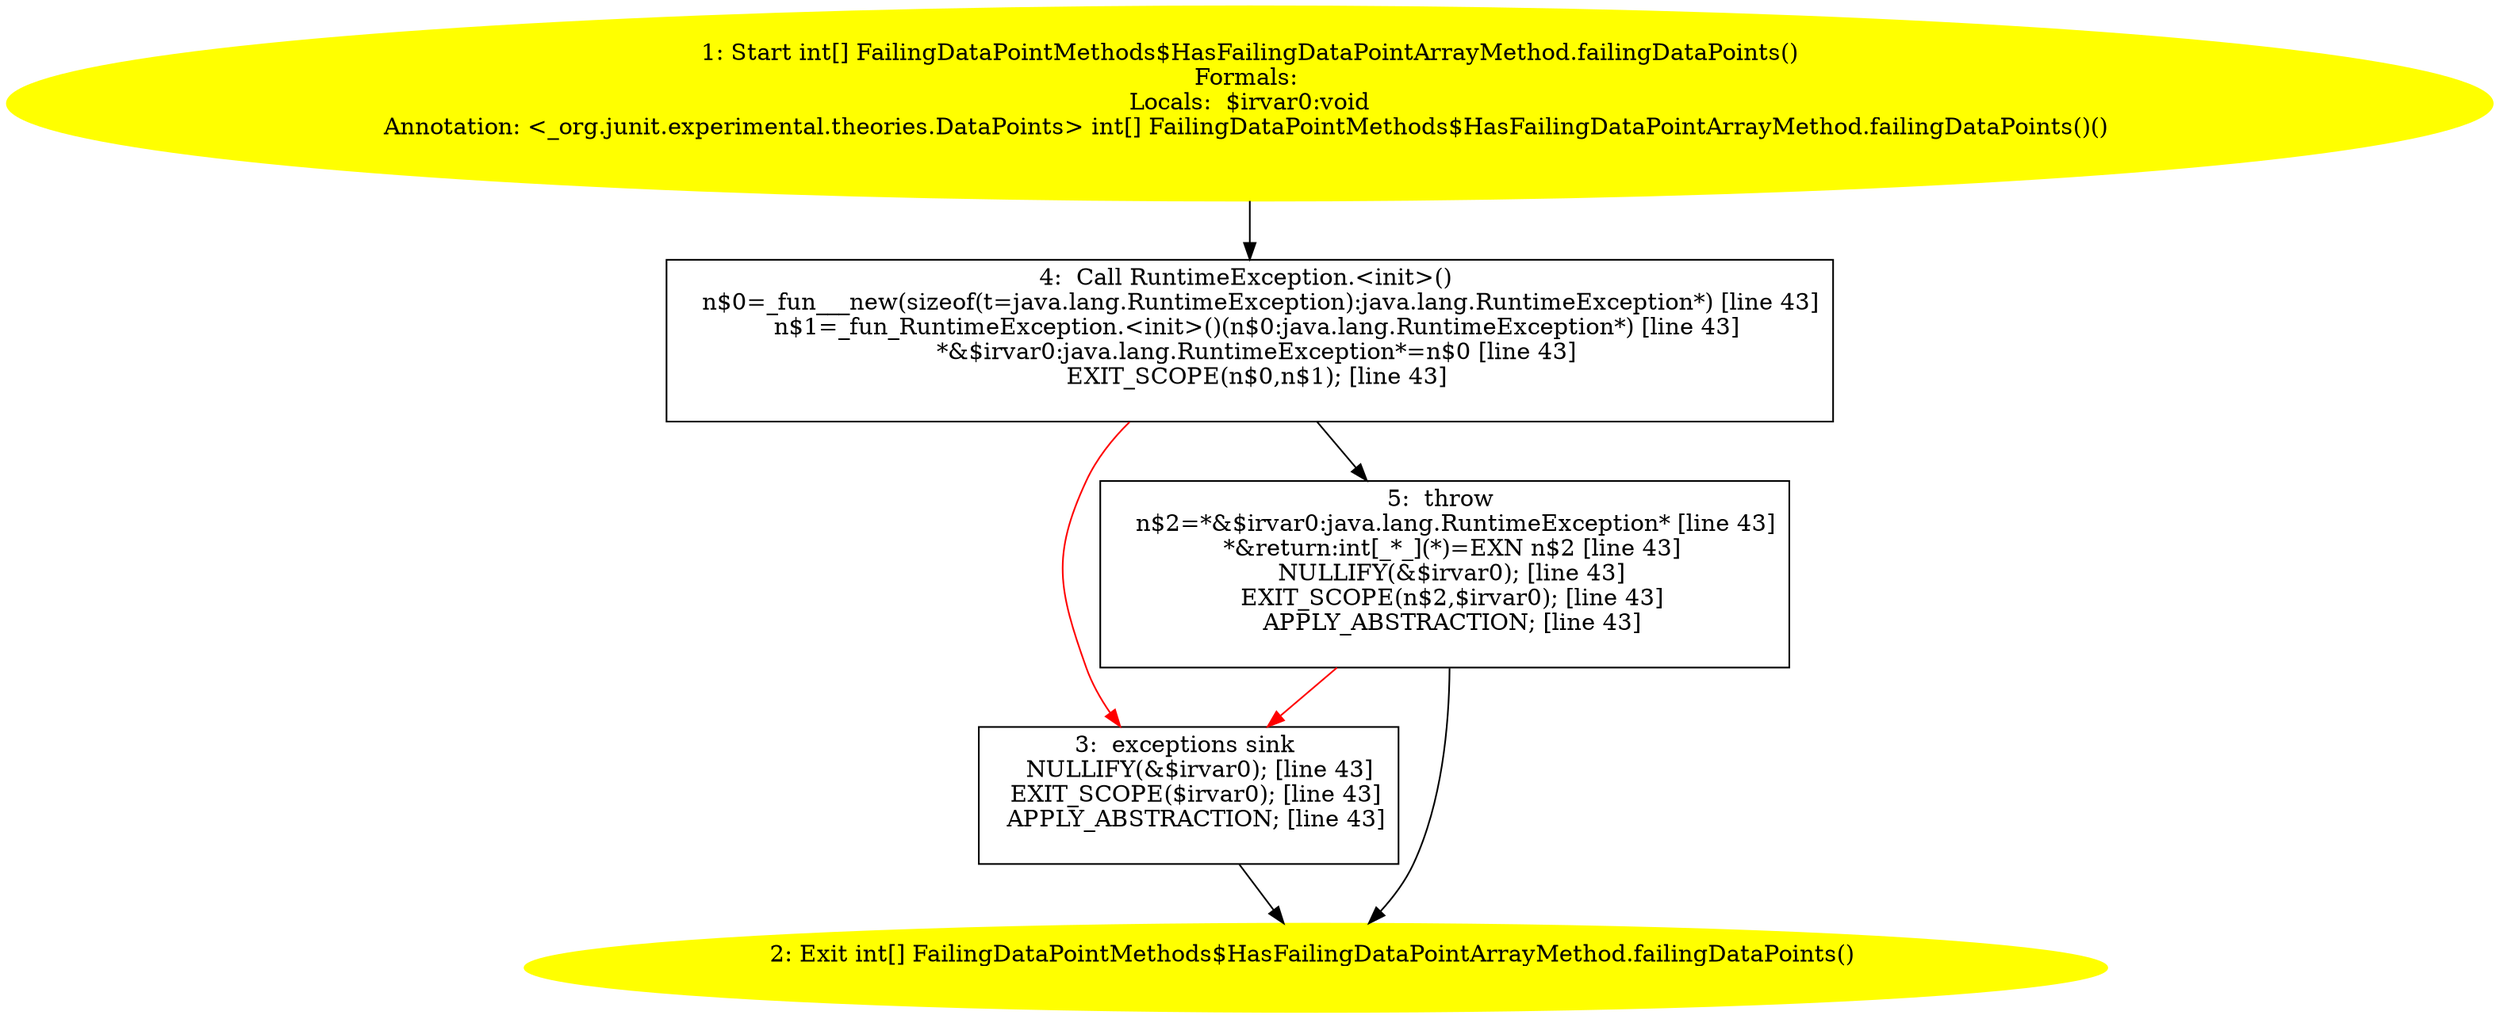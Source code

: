 /* @generated */
digraph cfg {
"org.junit.tests.experimental.theories.runner.FailingDataPointMethods$HasFailingDataPointArrayMethod..af5e6aa0a2d6705f775db2643563d0cd_1" [label="1: Start int[] FailingDataPointMethods$HasFailingDataPointArrayMethod.failingDataPoints()\nFormals: \nLocals:  $irvar0:void\nAnnotation: <_org.junit.experimental.theories.DataPoints> int[] FailingDataPointMethods$HasFailingDataPointArrayMethod.failingDataPoints()() \n  " color=yellow style=filled]
	

	 "org.junit.tests.experimental.theories.runner.FailingDataPointMethods$HasFailingDataPointArrayMethod..af5e6aa0a2d6705f775db2643563d0cd_1" -> "org.junit.tests.experimental.theories.runner.FailingDataPointMethods$HasFailingDataPointArrayMethod..af5e6aa0a2d6705f775db2643563d0cd_4" ;
"org.junit.tests.experimental.theories.runner.FailingDataPointMethods$HasFailingDataPointArrayMethod..af5e6aa0a2d6705f775db2643563d0cd_2" [label="2: Exit int[] FailingDataPointMethods$HasFailingDataPointArrayMethod.failingDataPoints() \n  " color=yellow style=filled]
	

"org.junit.tests.experimental.theories.runner.FailingDataPointMethods$HasFailingDataPointArrayMethod..af5e6aa0a2d6705f775db2643563d0cd_3" [label="3:  exceptions sink \n   NULLIFY(&$irvar0); [line 43]\n  EXIT_SCOPE($irvar0); [line 43]\n  APPLY_ABSTRACTION; [line 43]\n " shape="box"]
	

	 "org.junit.tests.experimental.theories.runner.FailingDataPointMethods$HasFailingDataPointArrayMethod..af5e6aa0a2d6705f775db2643563d0cd_3" -> "org.junit.tests.experimental.theories.runner.FailingDataPointMethods$HasFailingDataPointArrayMethod..af5e6aa0a2d6705f775db2643563d0cd_2" ;
"org.junit.tests.experimental.theories.runner.FailingDataPointMethods$HasFailingDataPointArrayMethod..af5e6aa0a2d6705f775db2643563d0cd_4" [label="4:  Call RuntimeException.<init>() \n   n$0=_fun___new(sizeof(t=java.lang.RuntimeException):java.lang.RuntimeException*) [line 43]\n  n$1=_fun_RuntimeException.<init>()(n$0:java.lang.RuntimeException*) [line 43]\n  *&$irvar0:java.lang.RuntimeException*=n$0 [line 43]\n  EXIT_SCOPE(n$0,n$1); [line 43]\n " shape="box"]
	

	 "org.junit.tests.experimental.theories.runner.FailingDataPointMethods$HasFailingDataPointArrayMethod..af5e6aa0a2d6705f775db2643563d0cd_4" -> "org.junit.tests.experimental.theories.runner.FailingDataPointMethods$HasFailingDataPointArrayMethod..af5e6aa0a2d6705f775db2643563d0cd_5" ;
	 "org.junit.tests.experimental.theories.runner.FailingDataPointMethods$HasFailingDataPointArrayMethod..af5e6aa0a2d6705f775db2643563d0cd_4" -> "org.junit.tests.experimental.theories.runner.FailingDataPointMethods$HasFailingDataPointArrayMethod..af5e6aa0a2d6705f775db2643563d0cd_3" [color="red" ];
"org.junit.tests.experimental.theories.runner.FailingDataPointMethods$HasFailingDataPointArrayMethod..af5e6aa0a2d6705f775db2643563d0cd_5" [label="5:  throw \n   n$2=*&$irvar0:java.lang.RuntimeException* [line 43]\n  *&return:int[_*_](*)=EXN n$2 [line 43]\n  NULLIFY(&$irvar0); [line 43]\n  EXIT_SCOPE(n$2,$irvar0); [line 43]\n  APPLY_ABSTRACTION; [line 43]\n " shape="box"]
	

	 "org.junit.tests.experimental.theories.runner.FailingDataPointMethods$HasFailingDataPointArrayMethod..af5e6aa0a2d6705f775db2643563d0cd_5" -> "org.junit.tests.experimental.theories.runner.FailingDataPointMethods$HasFailingDataPointArrayMethod..af5e6aa0a2d6705f775db2643563d0cd_2" ;
	 "org.junit.tests.experimental.theories.runner.FailingDataPointMethods$HasFailingDataPointArrayMethod..af5e6aa0a2d6705f775db2643563d0cd_5" -> "org.junit.tests.experimental.theories.runner.FailingDataPointMethods$HasFailingDataPointArrayMethod..af5e6aa0a2d6705f775db2643563d0cd_3" [color="red" ];
}
